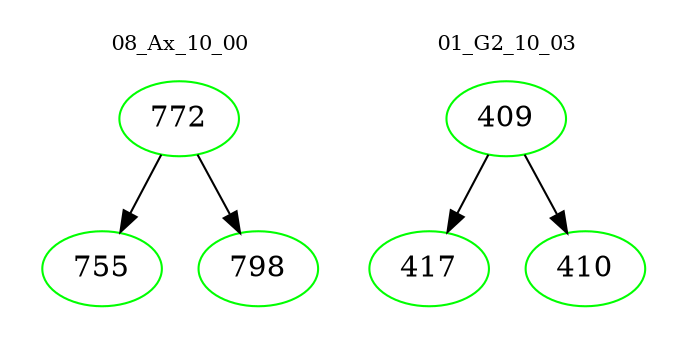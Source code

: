 digraph{
subgraph cluster_0 {
color = white
label = "08_Ax_10_00";
fontsize=10;
T0_772 [label="772", color="green"]
T0_772 -> T0_755 [color="black"]
T0_755 [label="755", color="green"]
T0_772 -> T0_798 [color="black"]
T0_798 [label="798", color="green"]
}
subgraph cluster_1 {
color = white
label = "01_G2_10_03";
fontsize=10;
T1_409 [label="409", color="green"]
T1_409 -> T1_417 [color="black"]
T1_417 [label="417", color="green"]
T1_409 -> T1_410 [color="black"]
T1_410 [label="410", color="green"]
}
}
